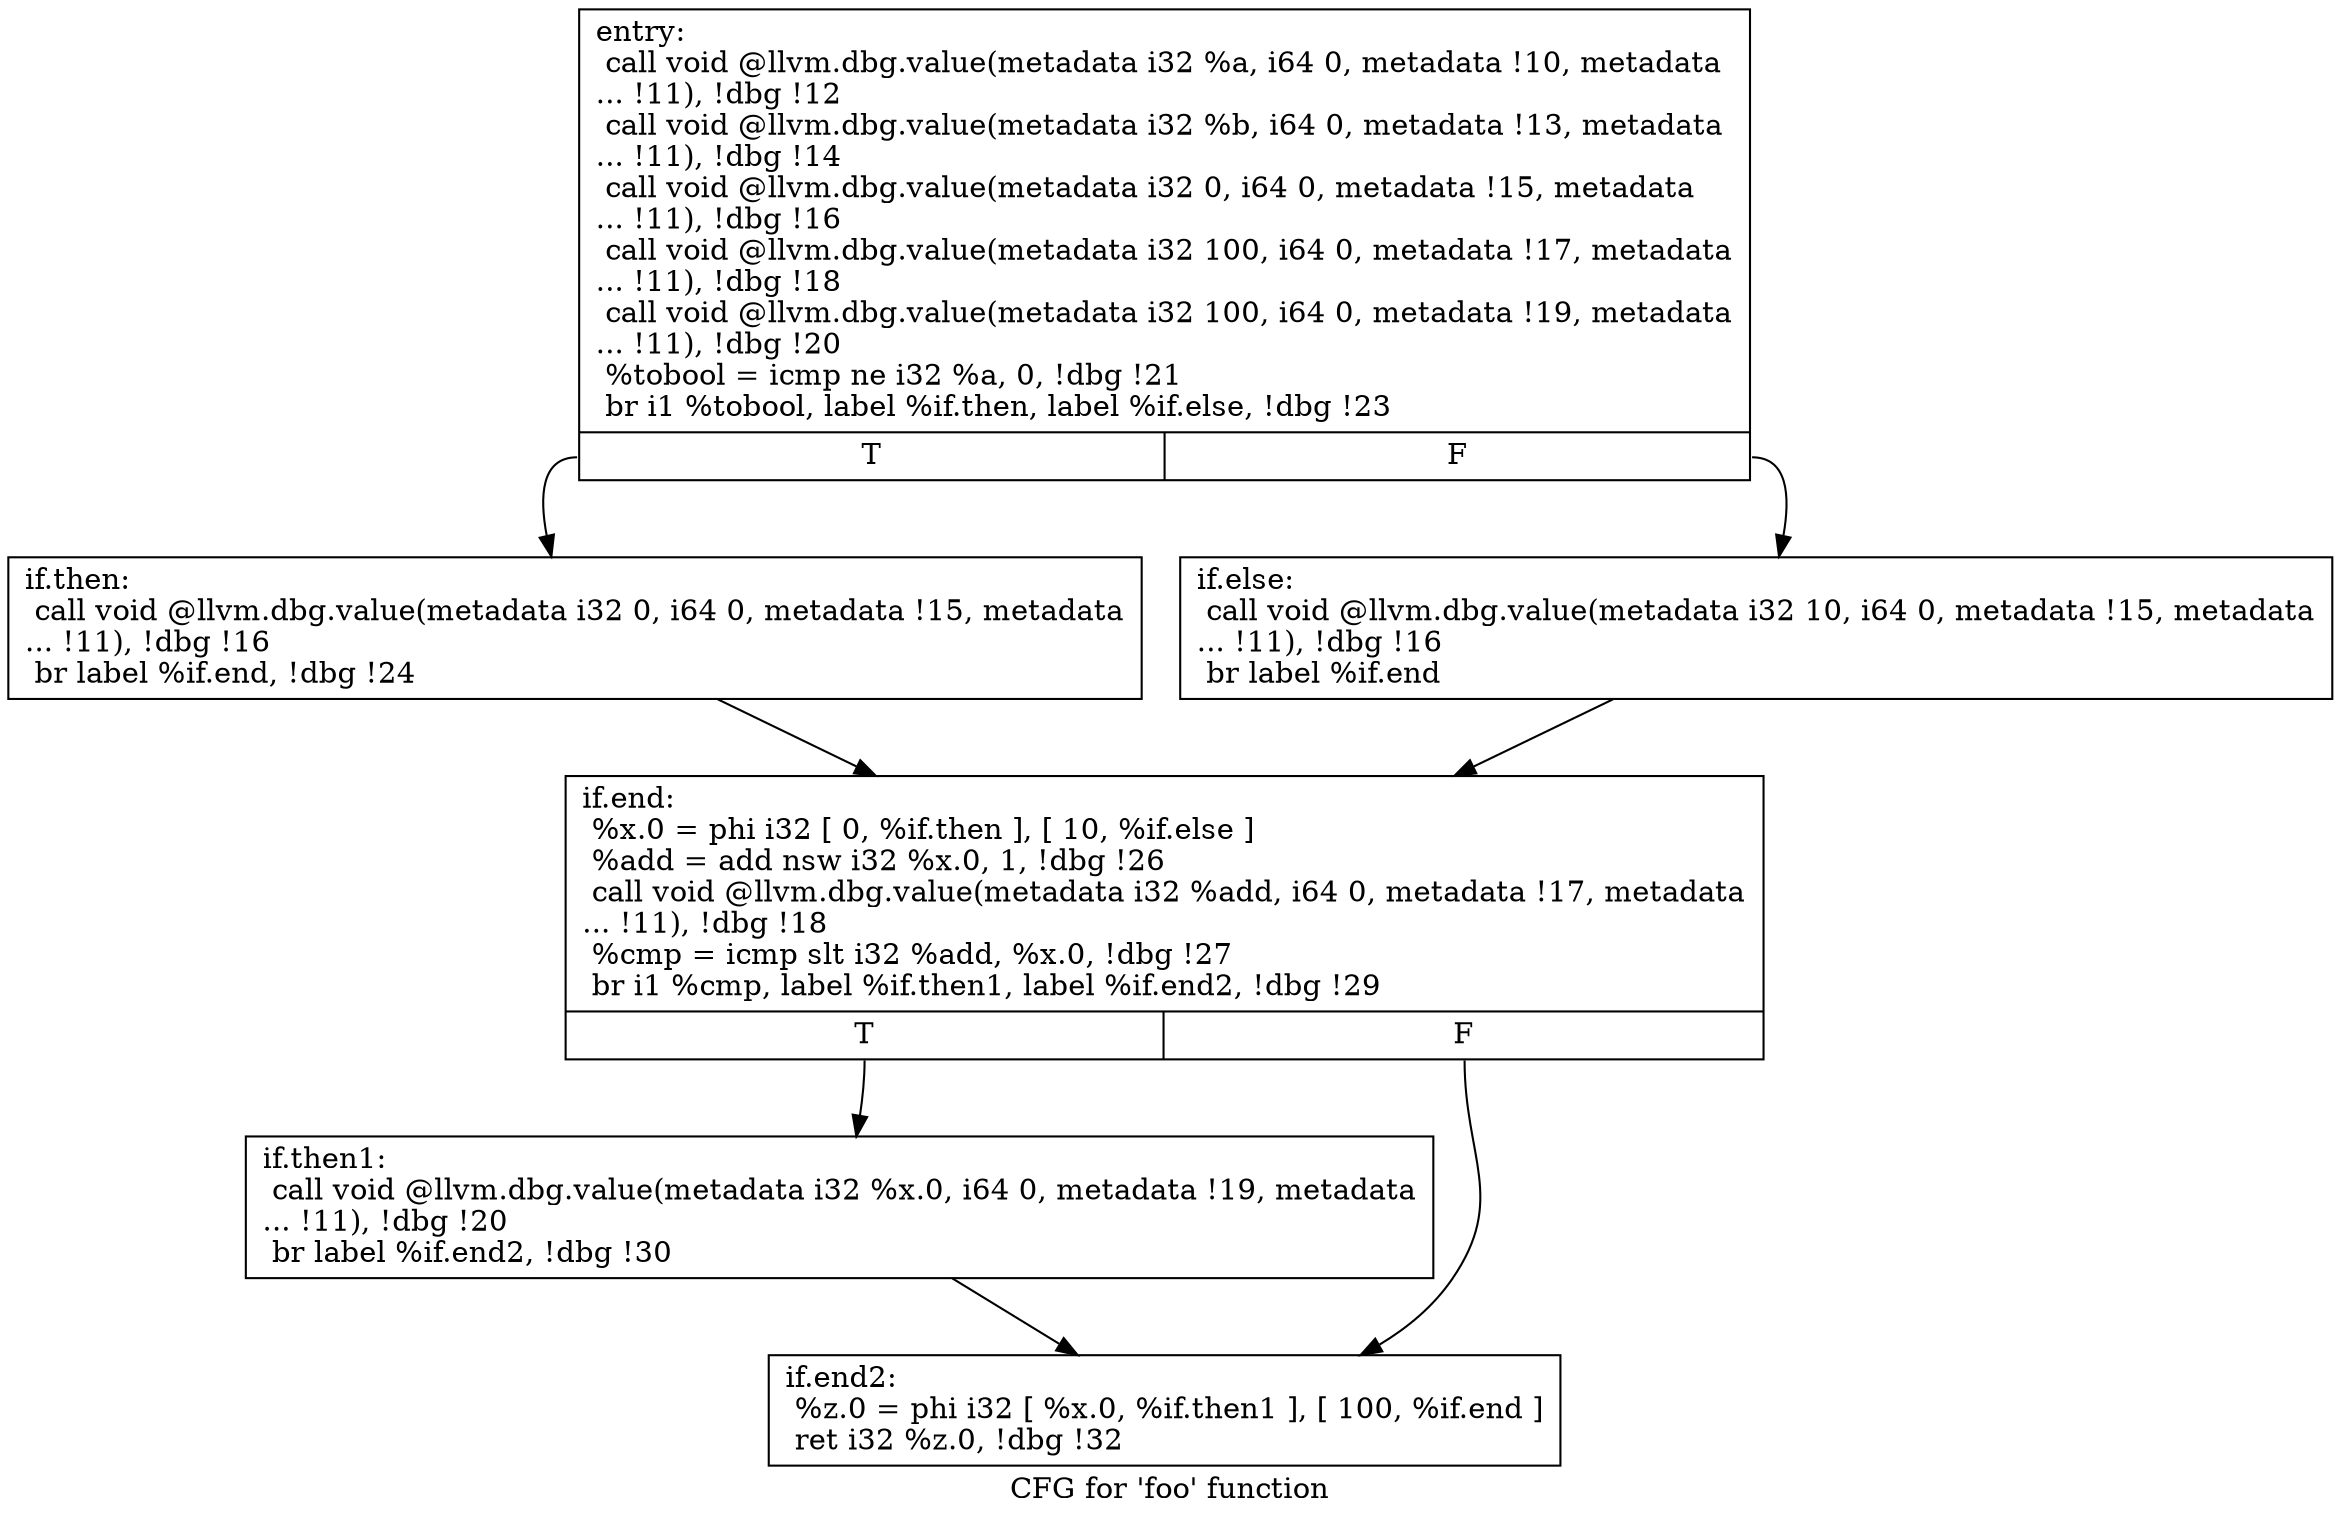 digraph "CFG for 'foo' function" {
	label="CFG for 'foo' function";

	Node0x7235a90 [shape=record,label="{entry:\l  call void @llvm.dbg.value(metadata i32 %a, i64 0, metadata !10, metadata\l... !11), !dbg !12\l  call void @llvm.dbg.value(metadata i32 %b, i64 0, metadata !13, metadata\l... !11), !dbg !14\l  call void @llvm.dbg.value(metadata i32 0, i64 0, metadata !15, metadata\l... !11), !dbg !16\l  call void @llvm.dbg.value(metadata i32 100, i64 0, metadata !17, metadata\l... !11), !dbg !18\l  call void @llvm.dbg.value(metadata i32 100, i64 0, metadata !19, metadata\l... !11), !dbg !20\l  %tobool = icmp ne i32 %a, 0, !dbg !21\l  br i1 %tobool, label %if.then, label %if.else, !dbg !23\l|{<s0>T|<s1>F}}"];
	Node0x7235a90:s0 -> Node0x724dcb0;
	Node0x7235a90:s1 -> Node0x724dd60;
	Node0x724dcb0 [shape=record,label="{if.then:                                          \l  call void @llvm.dbg.value(metadata i32 0, i64 0, metadata !15, metadata\l... !11), !dbg !16\l  br label %if.end, !dbg !24\l}"];
	Node0x724dcb0 -> Node0x724dea0;
	Node0x724dd60 [shape=record,label="{if.else:                                          \l  call void @llvm.dbg.value(metadata i32 10, i64 0, metadata !15, metadata\l... !11), !dbg !16\l  br label %if.end\l}"];
	Node0x724dd60 -> Node0x724dea0;
	Node0x724dea0 [shape=record,label="{if.end:                                           \l  %x.0 = phi i32 [ 0, %if.then ], [ 10, %if.else ]\l  %add = add nsw i32 %x.0, 1, !dbg !26\l  call void @llvm.dbg.value(metadata i32 %add, i64 0, metadata !17, metadata\l... !11), !dbg !18\l  %cmp = icmp slt i32 %add, %x.0, !dbg !27\l  br i1 %cmp, label %if.then1, label %if.end2, !dbg !29\l|{<s0>T|<s1>F}}"];
	Node0x724dea0:s0 -> Node0x724f790;
	Node0x724dea0:s1 -> Node0x724f850;
	Node0x724f790 [shape=record,label="{if.then1:                                         \l  call void @llvm.dbg.value(metadata i32 %x.0, i64 0, metadata !19, metadata\l... !11), !dbg !20\l  br label %if.end2, !dbg !30\l}"];
	Node0x724f790 -> Node0x724f850;
	Node0x724f850 [shape=record,label="{if.end2:                                          \l  %z.0 = phi i32 [ %x.0, %if.then1 ], [ 100, %if.end ]\l  ret i32 %z.0, !dbg !32\l}"];
}
